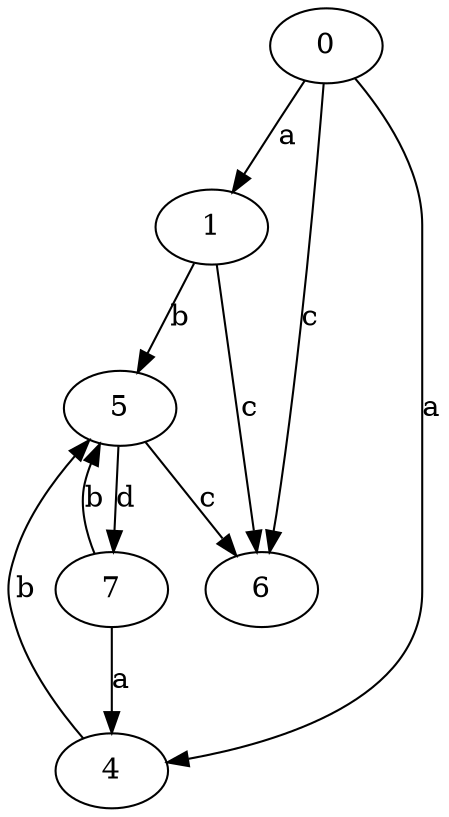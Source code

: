 strict digraph  {
1;
0;
4;
5;
6;
7;
1 -> 5  [label=b];
1 -> 6  [label=c];
0 -> 1  [label=a];
0 -> 4  [label=a];
0 -> 6  [label=c];
4 -> 5  [label=b];
5 -> 6  [label=c];
5 -> 7  [label=d];
7 -> 4  [label=a];
7 -> 5  [label=b];
}
